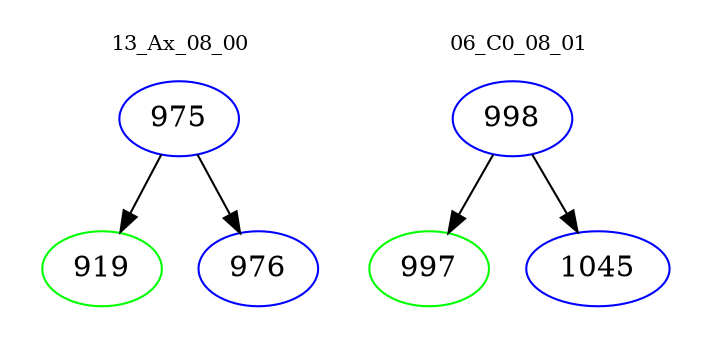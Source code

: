 digraph{
subgraph cluster_0 {
color = white
label = "13_Ax_08_00";
fontsize=10;
T0_975 [label="975", color="blue"]
T0_975 -> T0_919 [color="black"]
T0_919 [label="919", color="green"]
T0_975 -> T0_976 [color="black"]
T0_976 [label="976", color="blue"]
}
subgraph cluster_1 {
color = white
label = "06_C0_08_01";
fontsize=10;
T1_998 [label="998", color="blue"]
T1_998 -> T1_997 [color="black"]
T1_997 [label="997", color="green"]
T1_998 -> T1_1045 [color="black"]
T1_1045 [label="1045", color="blue"]
}
}

